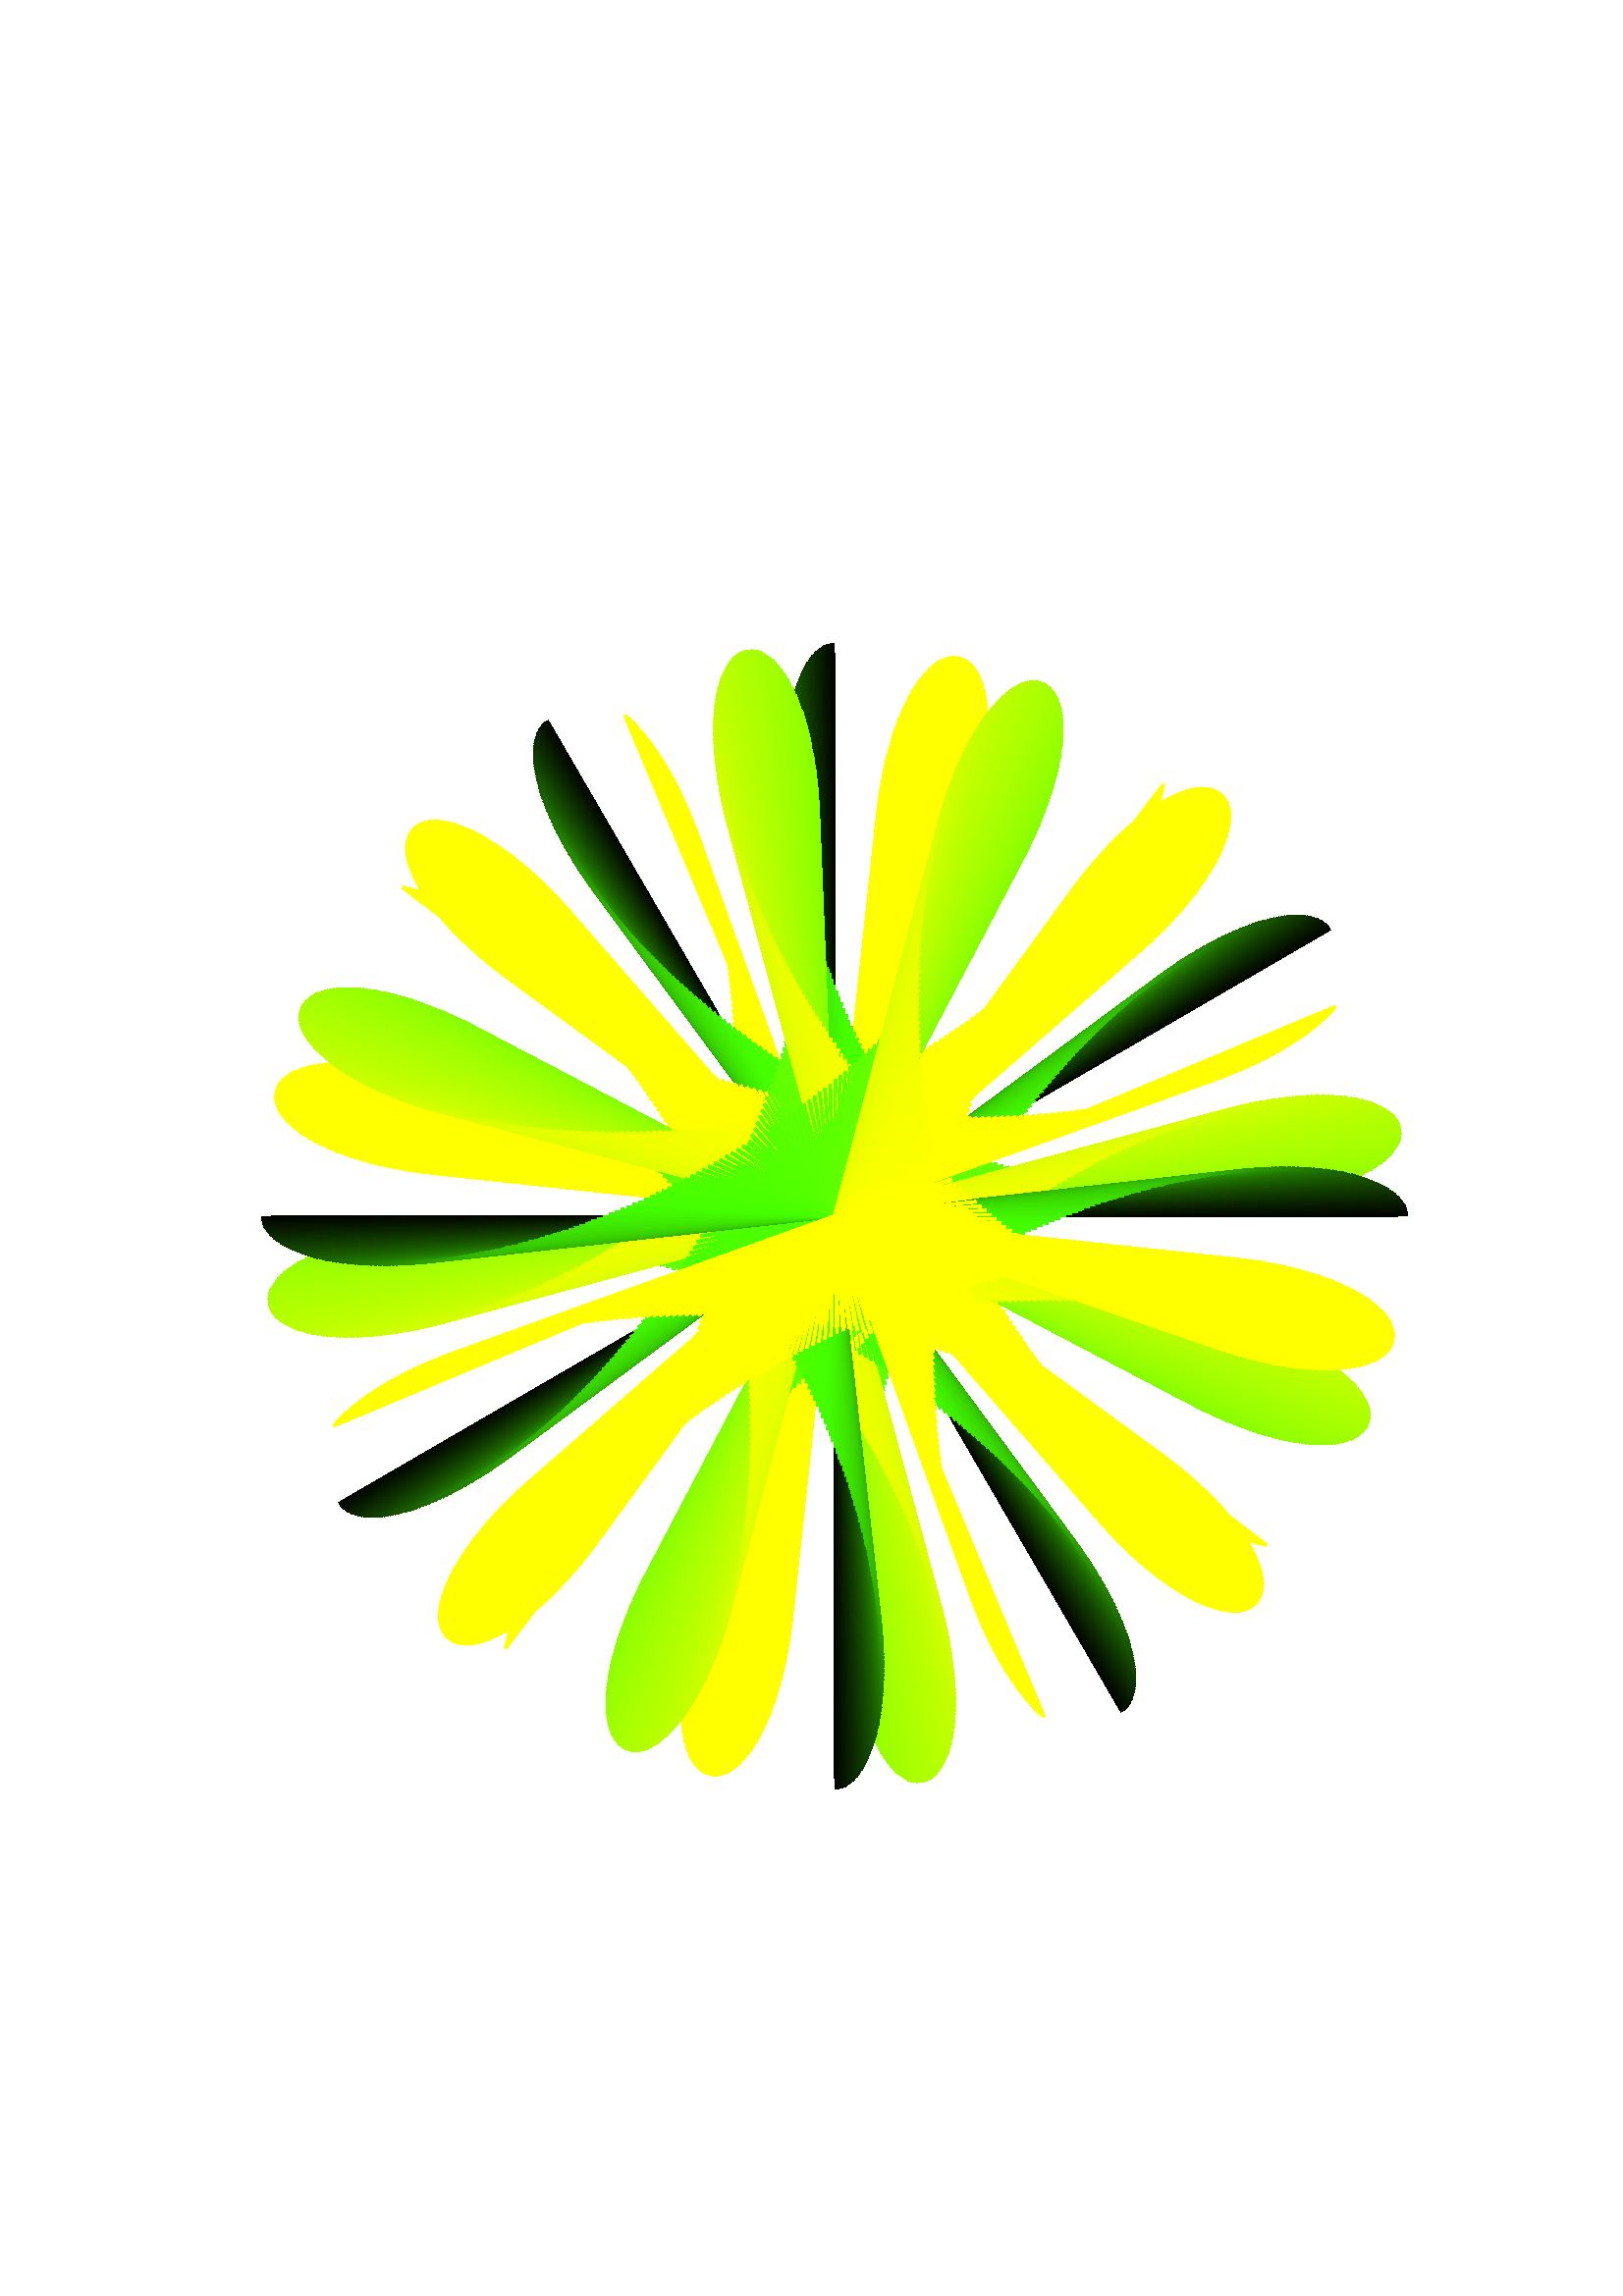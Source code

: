 %!PS
%
% DJ Wiley
% A01099945
% Postscript Hypotrochoid Assignment

% Write a postscript file that displays some number of hypotrochoids
%
% The parametric formula is:
%   x(t) = ((a - b) * cos(t)) + (d * cos(((a - b) * t) / b))
%   y(t) = ((a - b) * sin(t)) - (d * sin(((a - b) * t) / b))

/hypotrochoid
{
	/a exch def
	/b exch def
	/d exch def
	/t exch def

	% ((a - b) * cos(t))
	a b sub t cos mul

	% (d * cos(((a - b) * t) / b))
	a b sub t mul b div cos d mul

	% add the two items remaining on the stack to get x(t)
	add

	% ((a - b) * sin(t))
	a b sub t sin mul

	% (d * sin(((a - b) * t) / b))
	a b sub t mul b div sin d mul

	% subtract the two items on the stack to get y(t)
	sub

} def

/inch { 72 mul } def

% center the hypotrochoid
4.25 inch 5.5 inch translate

0 30 360
{
	1 1 720
	{
		newpath
		0 0 moveto
    % Start setting rgb colors to rotate based on t incrementing in the loop
		dup
		dup
    100 div
    exch
    370 div
    exch 0
		setrgbcolor

		% t d b a
		125 190 275
		hypotrochoid lineto
		stroke
	} for
	rotate
} for

showpage

quit
